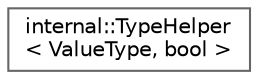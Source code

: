 digraph "Graphical Class Hierarchy"
{
 // LATEX_PDF_SIZE
  bgcolor="transparent";
  edge [fontname=Helvetica,fontsize=10,labelfontname=Helvetica,labelfontsize=10];
  node [fontname=Helvetica,fontsize=10,shape=box,height=0.2,width=0.4];
  rankdir="LR";
  Node0 [id="Node000000",label="internal::TypeHelper\l\< ValueType, bool \>",height=0.2,width=0.4,color="grey40", fillcolor="white", style="filled",URL="$structinternal_1_1_type_helper_3_01_value_type_00_01bool_01_4.html",tooltip=" "];
}
